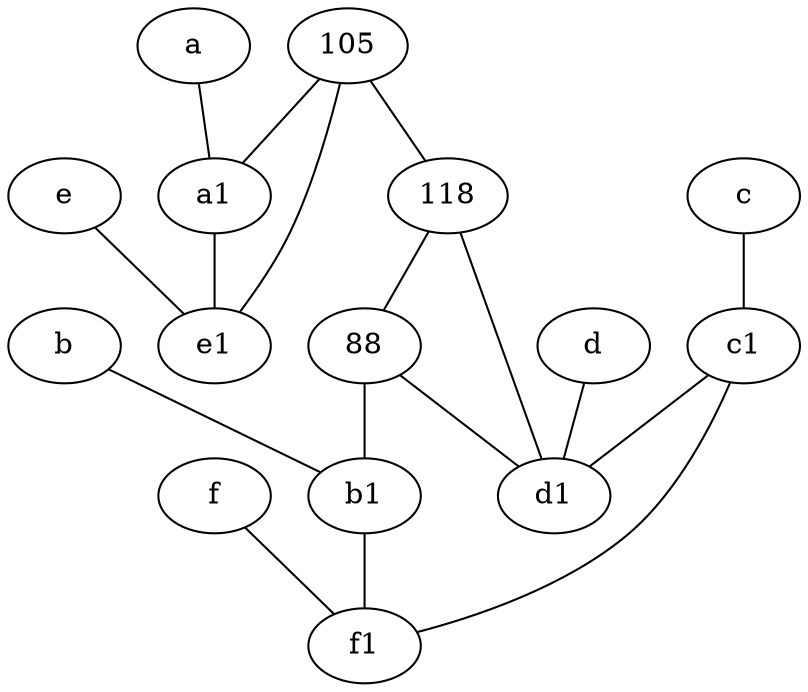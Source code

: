 graph {
	node [labelfontsize=50]
	b1 [labelfontsize=50 pos="9,4!"]
	a1 [labelfontsize=50 pos="8,3!"]
	c1 [labelfontsize=50 pos="4.5,3!"]
	105 [labelfontsize=50]
	118 [labelfontsize=50]
	d1 [labelfontsize=50 pos="3,5!"]
	b [labelfontsize=50 pos="10,4!"]
	e [labelfontsize=50 pos="7,9!"]
	f [labelfontsize=50 pos="3,9!"]
	d [labelfontsize=50 pos="2,5!"]
	f1 [labelfontsize=50 pos="3,8!"]
	a [labelfontsize=50 pos="8,2!"]
	88 [labelfontsize=50]
	c [labelfontsize=50 pos="4.5,2!"]
	e1 [labelfontsize=50 pos="7,7!"]
	105 -- e1
	105 -- 118
	118 -- d1
	a1 -- e1
	c -- c1
	b1 -- f1
	e -- e1
	88 -- b1
	a -- a1
	c1 -- d1
	88 -- d1
	f -- f1
	c1 -- f1
	118 -- 88
	b -- b1
	105 -- a1
	d -- d1
}
